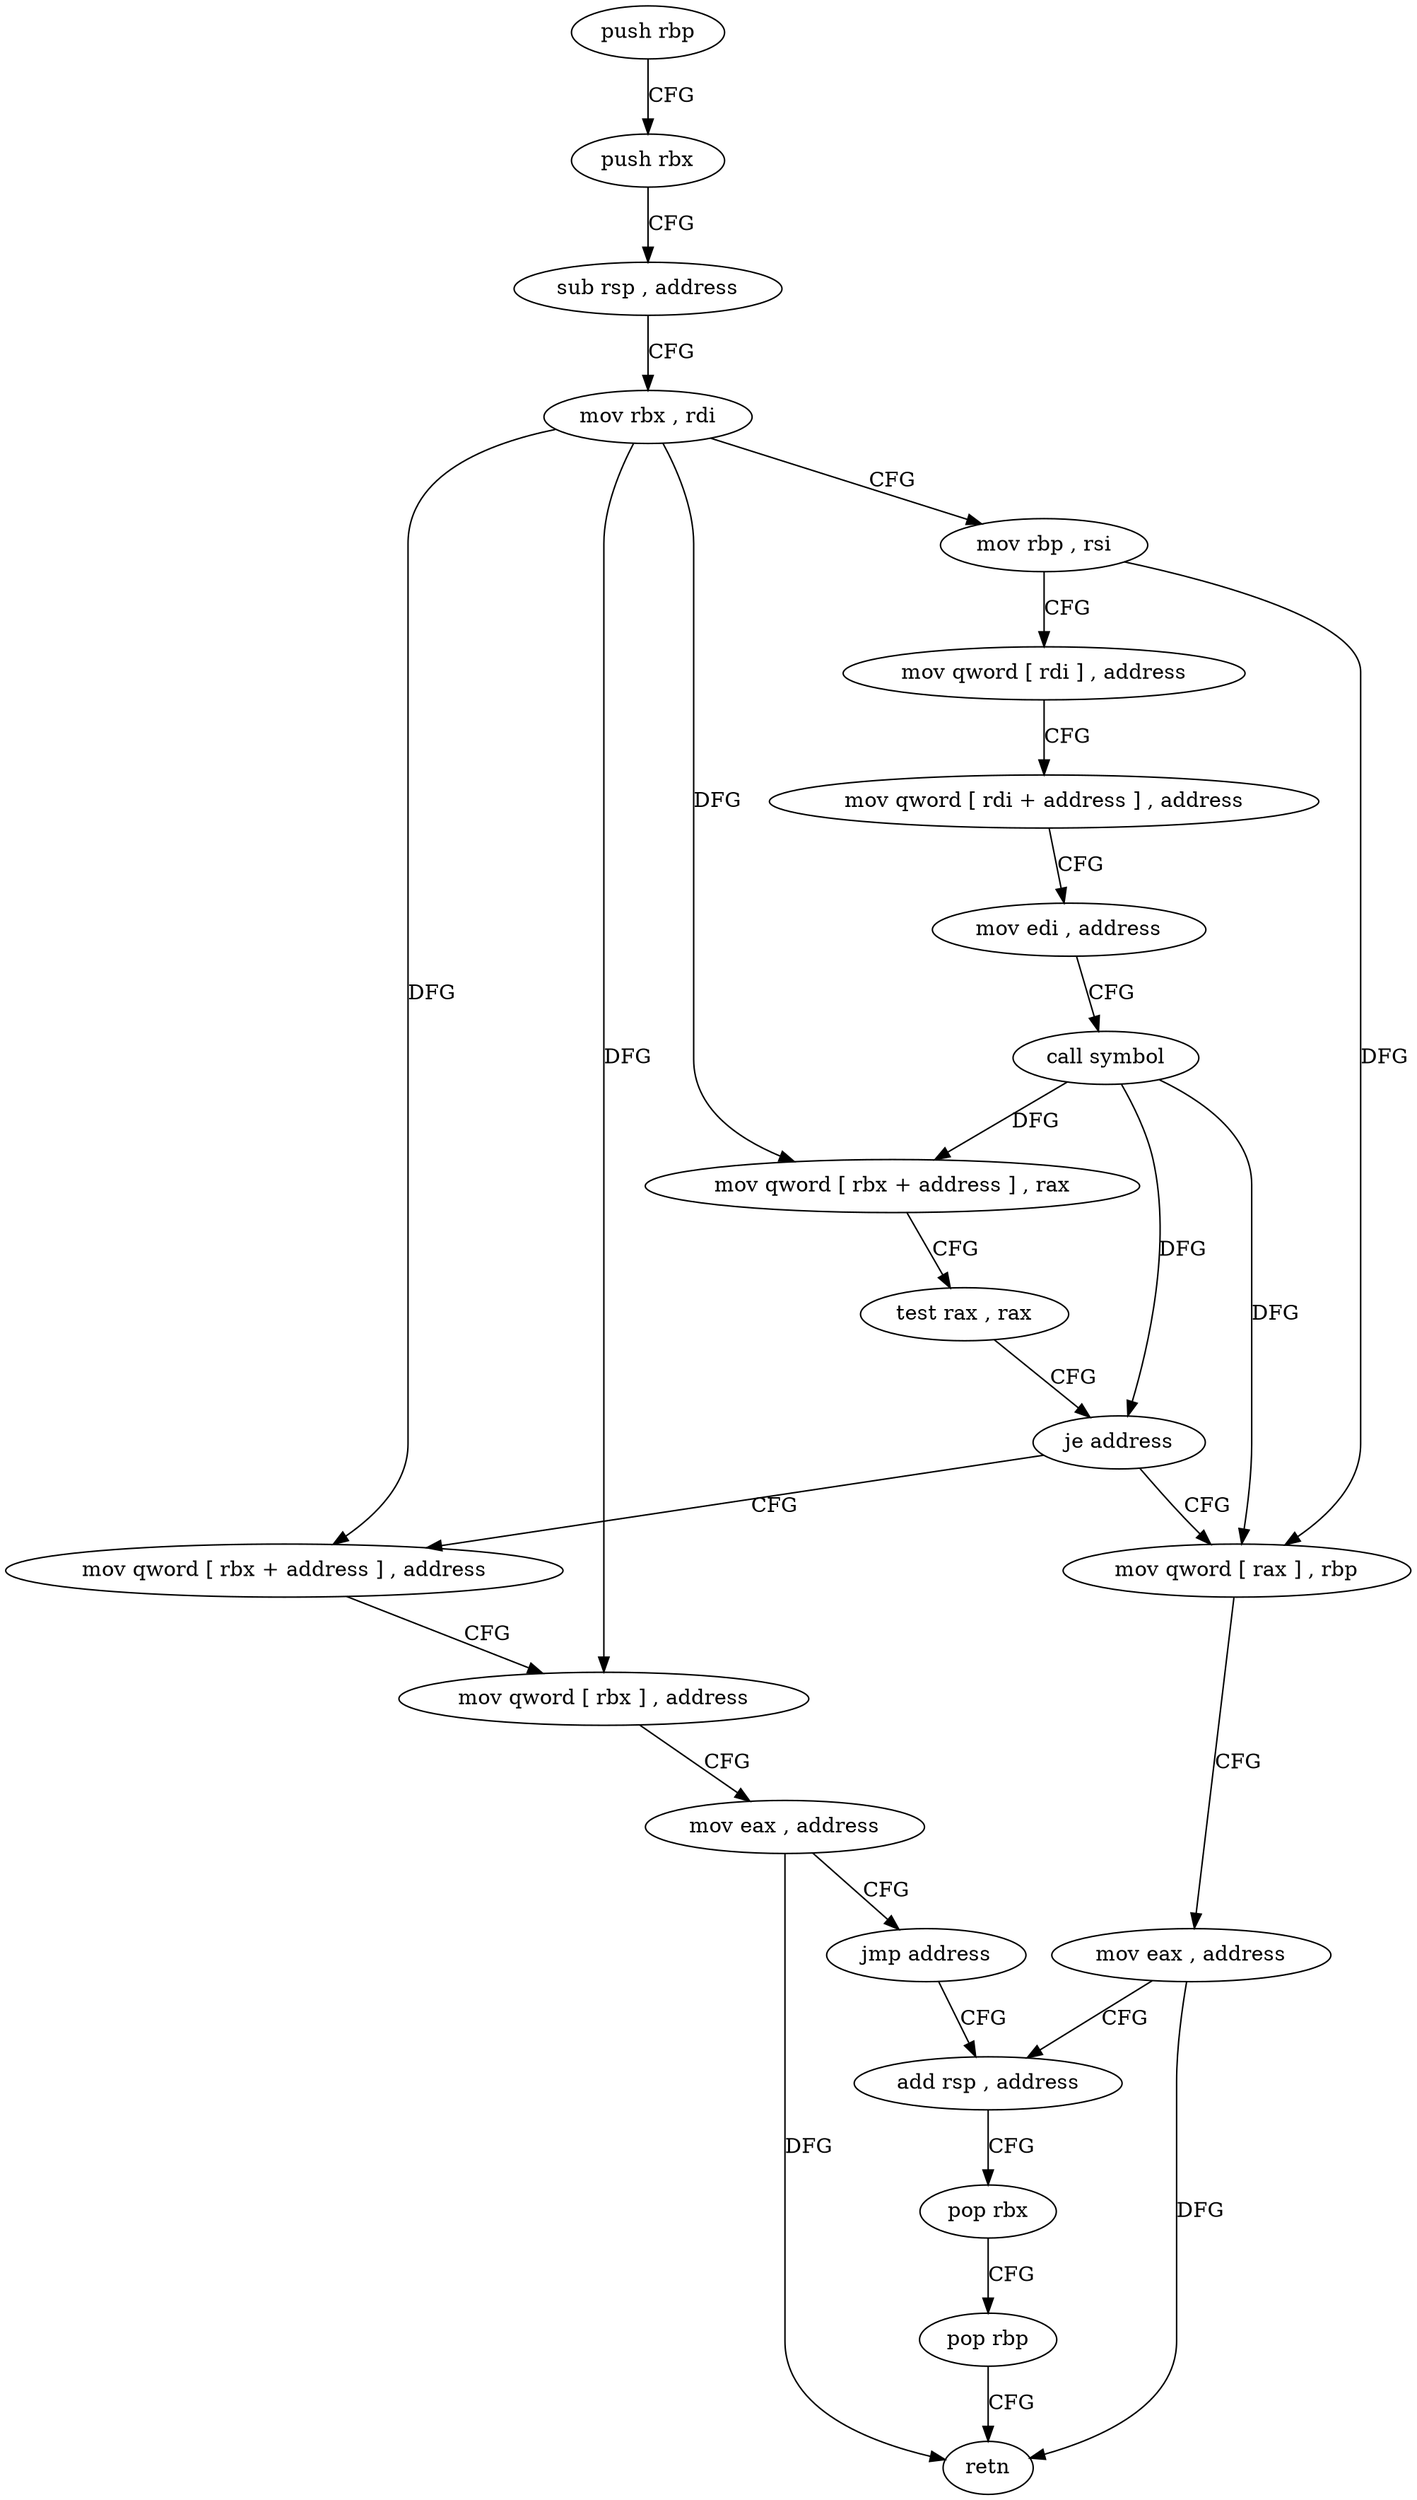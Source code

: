digraph "func" {
"4322199" [label = "push rbp" ]
"4322200" [label = "push rbx" ]
"4322201" [label = "sub rsp , address" ]
"4322205" [label = "mov rbx , rdi" ]
"4322208" [label = "mov rbp , rsi" ]
"4322211" [label = "mov qword [ rdi ] , address" ]
"4322218" [label = "mov qword [ rdi + address ] , address" ]
"4322226" [label = "mov edi , address" ]
"4322231" [label = "call symbol" ]
"4322236" [label = "mov qword [ rbx + address ] , rax" ]
"4322240" [label = "test rax , rax" ]
"4322243" [label = "je address" ]
"4322260" [label = "mov qword [ rbx + address ] , address" ]
"4322245" [label = "mov qword [ rax ] , rbp" ]
"4322268" [label = "mov qword [ rbx ] , address" ]
"4322275" [label = "mov eax , address" ]
"4322280" [label = "jmp address" ]
"4322253" [label = "add rsp , address" ]
"4322248" [label = "mov eax , address" ]
"4322257" [label = "pop rbx" ]
"4322258" [label = "pop rbp" ]
"4322259" [label = "retn" ]
"4322199" -> "4322200" [ label = "CFG" ]
"4322200" -> "4322201" [ label = "CFG" ]
"4322201" -> "4322205" [ label = "CFG" ]
"4322205" -> "4322208" [ label = "CFG" ]
"4322205" -> "4322236" [ label = "DFG" ]
"4322205" -> "4322260" [ label = "DFG" ]
"4322205" -> "4322268" [ label = "DFG" ]
"4322208" -> "4322211" [ label = "CFG" ]
"4322208" -> "4322245" [ label = "DFG" ]
"4322211" -> "4322218" [ label = "CFG" ]
"4322218" -> "4322226" [ label = "CFG" ]
"4322226" -> "4322231" [ label = "CFG" ]
"4322231" -> "4322236" [ label = "DFG" ]
"4322231" -> "4322243" [ label = "DFG" ]
"4322231" -> "4322245" [ label = "DFG" ]
"4322236" -> "4322240" [ label = "CFG" ]
"4322240" -> "4322243" [ label = "CFG" ]
"4322243" -> "4322260" [ label = "CFG" ]
"4322243" -> "4322245" [ label = "CFG" ]
"4322260" -> "4322268" [ label = "CFG" ]
"4322245" -> "4322248" [ label = "CFG" ]
"4322268" -> "4322275" [ label = "CFG" ]
"4322275" -> "4322280" [ label = "CFG" ]
"4322275" -> "4322259" [ label = "DFG" ]
"4322280" -> "4322253" [ label = "CFG" ]
"4322253" -> "4322257" [ label = "CFG" ]
"4322248" -> "4322253" [ label = "CFG" ]
"4322248" -> "4322259" [ label = "DFG" ]
"4322257" -> "4322258" [ label = "CFG" ]
"4322258" -> "4322259" [ label = "CFG" ]
}
